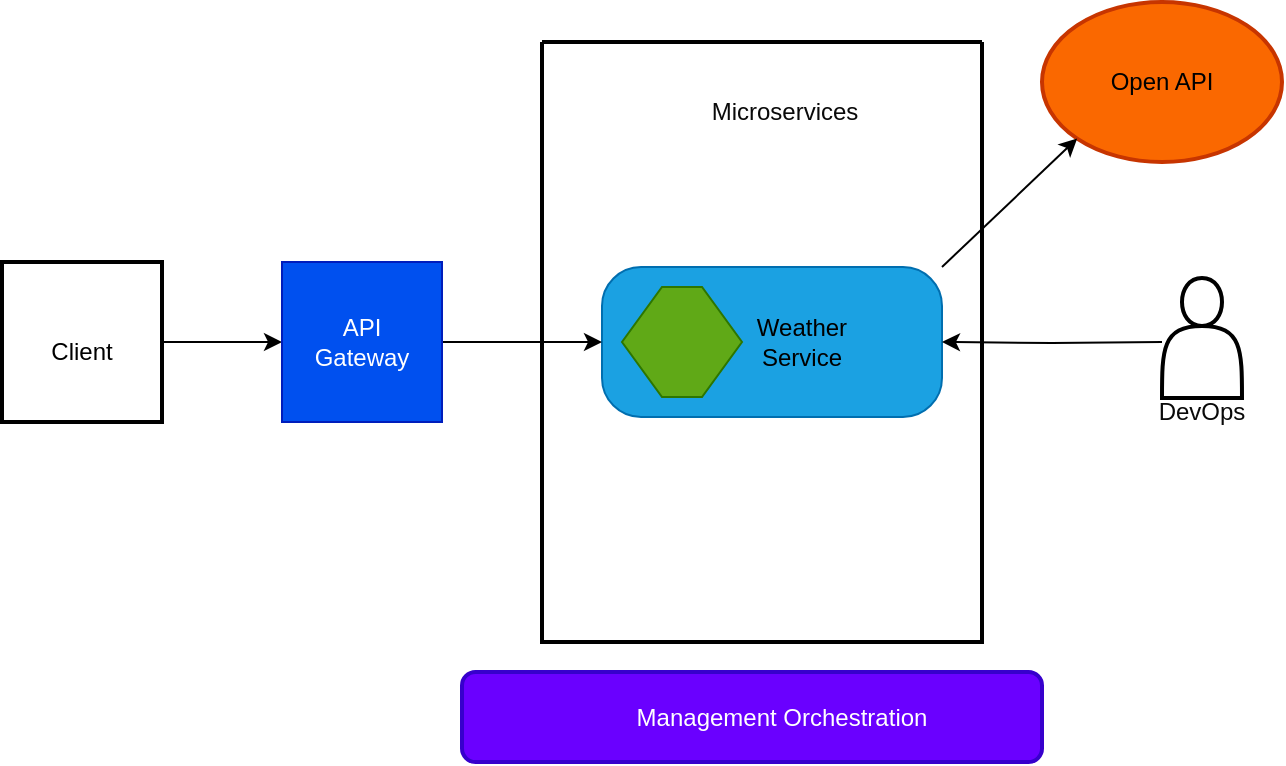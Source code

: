 <mxfile version="20.2.7" type="github">
  <diagram name="Page-1" id="c7558073-3199-34d8-9f00-42111426c3f3">
    <mxGraphModel dx="722" dy="584" grid="1" gridSize="10" guides="1" tooltips="1" connect="1" arrows="1" fold="1" page="1" pageScale="1" pageWidth="826" pageHeight="1169" background="none" math="0" shadow="0">
      <root>
        <mxCell id="0" />
        <mxCell id="1" parent="0" />
        <mxCell id="Wc6figx5cJHX5uXWQaID-100" value="" style="swimlane;startSize=0;strokeWidth=2;shadow=0;swimlaneLine=0;glass=0;rounded=0;" vertex="1" parent="1">
          <mxGeometry x="280" y="210" width="220" height="300" as="geometry" />
        </mxCell>
        <mxCell id="Wc6figx5cJHX5uXWQaID-101" value="" style="rounded=1;whiteSpace=wrap;html=1;fillColor=#1ba1e2;fontColor=#ffffff;strokeColor=#006EAF;arcSize=26;" vertex="1" parent="Wc6figx5cJHX5uXWQaID-100">
          <mxGeometry x="30" y="112.5" width="170" height="75" as="geometry" />
        </mxCell>
        <mxCell id="Wc6figx5cJHX5uXWQaID-102" value="" style="shape=hexagon;perimeter=hexagonPerimeter2;whiteSpace=wrap;html=1;fixedSize=1;fillColor=#60a917;fontColor=#ffffff;strokeColor=#2D7600;" vertex="1" parent="Wc6figx5cJHX5uXWQaID-100">
          <mxGeometry x="40" y="122.5" width="60" height="55" as="geometry" />
        </mxCell>
        <mxCell id="Wc6figx5cJHX5uXWQaID-123" value="Weather Service" style="text;html=1;strokeColor=none;fillColor=none;align=center;verticalAlign=middle;whiteSpace=wrap;rounded=0;shadow=0;glass=0;" vertex="1" parent="Wc6figx5cJHX5uXWQaID-100">
          <mxGeometry x="100" y="135" width="60" height="30" as="geometry" />
        </mxCell>
        <mxCell id="Wc6figx5cJHX5uXWQaID-132" value="Microservices" style="text;html=1;strokeColor=none;fillColor=none;align=center;verticalAlign=middle;whiteSpace=wrap;rounded=0;shadow=0;glass=0;fontColor=#0A0A0A;" vertex="1" parent="Wc6figx5cJHX5uXWQaID-100">
          <mxGeometry x="73" y="20" width="97" height="30" as="geometry" />
        </mxCell>
        <mxCell id="Wc6figx5cJHX5uXWQaID-110" style="edgeStyle=orthogonalEdgeStyle;rounded=0;orthogonalLoop=1;jettySize=auto;html=1;entryX=0;entryY=0.5;entryDx=0;entryDy=0;" edge="1" parent="1" source="Wc6figx5cJHX5uXWQaID-103" target="Wc6figx5cJHX5uXWQaID-104">
          <mxGeometry relative="1" as="geometry" />
        </mxCell>
        <mxCell id="Wc6figx5cJHX5uXWQaID-103" value="" style="whiteSpace=wrap;html=1;aspect=fixed;strokeWidth=2;" vertex="1" parent="1">
          <mxGeometry x="10" y="320" width="80" height="80" as="geometry" />
        </mxCell>
        <mxCell id="Wc6figx5cJHX5uXWQaID-113" style="edgeStyle=orthogonalEdgeStyle;rounded=0;orthogonalLoop=1;jettySize=auto;html=1;entryX=0;entryY=0.5;entryDx=0;entryDy=0;" edge="1" parent="1" source="Wc6figx5cJHX5uXWQaID-104" target="Wc6figx5cJHX5uXWQaID-101">
          <mxGeometry relative="1" as="geometry" />
        </mxCell>
        <mxCell id="Wc6figx5cJHX5uXWQaID-104" value="" style="whiteSpace=wrap;html=1;aspect=fixed;strokeWidth=1;fillColor=#0050ef;fontColor=#ffffff;strokeColor=#001DBC;" vertex="1" parent="1">
          <mxGeometry x="150" y="320" width="80" height="80" as="geometry" />
        </mxCell>
        <mxCell id="Wc6figx5cJHX5uXWQaID-108" style="edgeStyle=orthogonalEdgeStyle;rounded=0;orthogonalLoop=1;jettySize=auto;html=1;entryX=1;entryY=0.5;entryDx=0;entryDy=0;" edge="1" parent="1" target="Wc6figx5cJHX5uXWQaID-101">
          <mxGeometry relative="1" as="geometry">
            <mxPoint x="590" y="360" as="sourcePoint" />
          </mxGeometry>
        </mxCell>
        <mxCell id="Wc6figx5cJHX5uXWQaID-109" value="" style="rounded=1;whiteSpace=wrap;html=1;strokeWidth=2;fillColor=#6a00ff;fontColor=#ffffff;strokeColor=#3700CC;" vertex="1" parent="1">
          <mxGeometry x="240" y="525" width="290" height="45" as="geometry" />
        </mxCell>
        <mxCell id="Wc6figx5cJHX5uXWQaID-115" value="" style="ellipse;whiteSpace=wrap;html=1;rounded=0;shadow=0;glass=0;strokeWidth=2;fillColor=#fa6800;fontColor=#000000;strokeColor=#C73500;" vertex="1" parent="1">
          <mxGeometry x="530" y="190" width="120" height="80" as="geometry" />
        </mxCell>
        <mxCell id="Wc6figx5cJHX5uXWQaID-122" value="Open API" style="text;html=1;strokeColor=none;fillColor=none;align=center;verticalAlign=middle;whiteSpace=wrap;rounded=0;shadow=0;glass=0;" vertex="1" parent="1">
          <mxGeometry x="560" y="215" width="60" height="30" as="geometry" />
        </mxCell>
        <mxCell id="Wc6figx5cJHX5uXWQaID-124" value="API Gateway" style="text;html=1;strokeColor=none;fillColor=none;align=center;verticalAlign=middle;whiteSpace=wrap;rounded=0;shadow=0;glass=0;fontColor=#FFFFFF;" vertex="1" parent="1">
          <mxGeometry x="160" y="345" width="60" height="30" as="geometry" />
        </mxCell>
        <mxCell id="Wc6figx5cJHX5uXWQaID-125" value="Client" style="text;html=1;strokeColor=none;fillColor=none;align=center;verticalAlign=middle;whiteSpace=wrap;rounded=0;shadow=0;glass=0;" vertex="1" parent="1">
          <mxGeometry x="20" y="350" width="60" height="30" as="geometry" />
        </mxCell>
        <mxCell id="Wc6figx5cJHX5uXWQaID-128" value="Management Orchestration" style="text;html=1;strokeColor=none;fillColor=none;align=center;verticalAlign=middle;whiteSpace=wrap;rounded=0;shadow=0;glass=0;fontColor=#FFFFFF;" vertex="1" parent="1">
          <mxGeometry x="300" y="532.5" width="200" height="30" as="geometry" />
        </mxCell>
        <mxCell id="Wc6figx5cJHX5uXWQaID-129" value="" style="shape=actor;whiteSpace=wrap;html=1;rounded=0;shadow=0;glass=0;fontColor=#FFFFFF;strokeWidth=2;" vertex="1" parent="1">
          <mxGeometry x="590" y="328" width="40" height="60" as="geometry" />
        </mxCell>
        <mxCell id="Wc6figx5cJHX5uXWQaID-130" value="DevOps" style="text;html=1;strokeColor=none;fillColor=none;align=center;verticalAlign=middle;whiteSpace=wrap;rounded=0;shadow=0;glass=0;fontColor=#0A0A0A;" vertex="1" parent="1">
          <mxGeometry x="580" y="380" width="60" height="30" as="geometry" />
        </mxCell>
        <mxCell id="Wc6figx5cJHX5uXWQaID-131" value="" style="endArrow=classic;html=1;rounded=0;fontColor=#0A0A0A;exitX=1;exitY=0;exitDx=0;exitDy=0;entryX=0;entryY=1;entryDx=0;entryDy=0;" edge="1" parent="1" source="Wc6figx5cJHX5uXWQaID-101" target="Wc6figx5cJHX5uXWQaID-115">
          <mxGeometry width="50" height="50" relative="1" as="geometry">
            <mxPoint x="490" y="310" as="sourcePoint" />
            <mxPoint x="540" y="260" as="targetPoint" />
          </mxGeometry>
        </mxCell>
      </root>
    </mxGraphModel>
  </diagram>
</mxfile>
